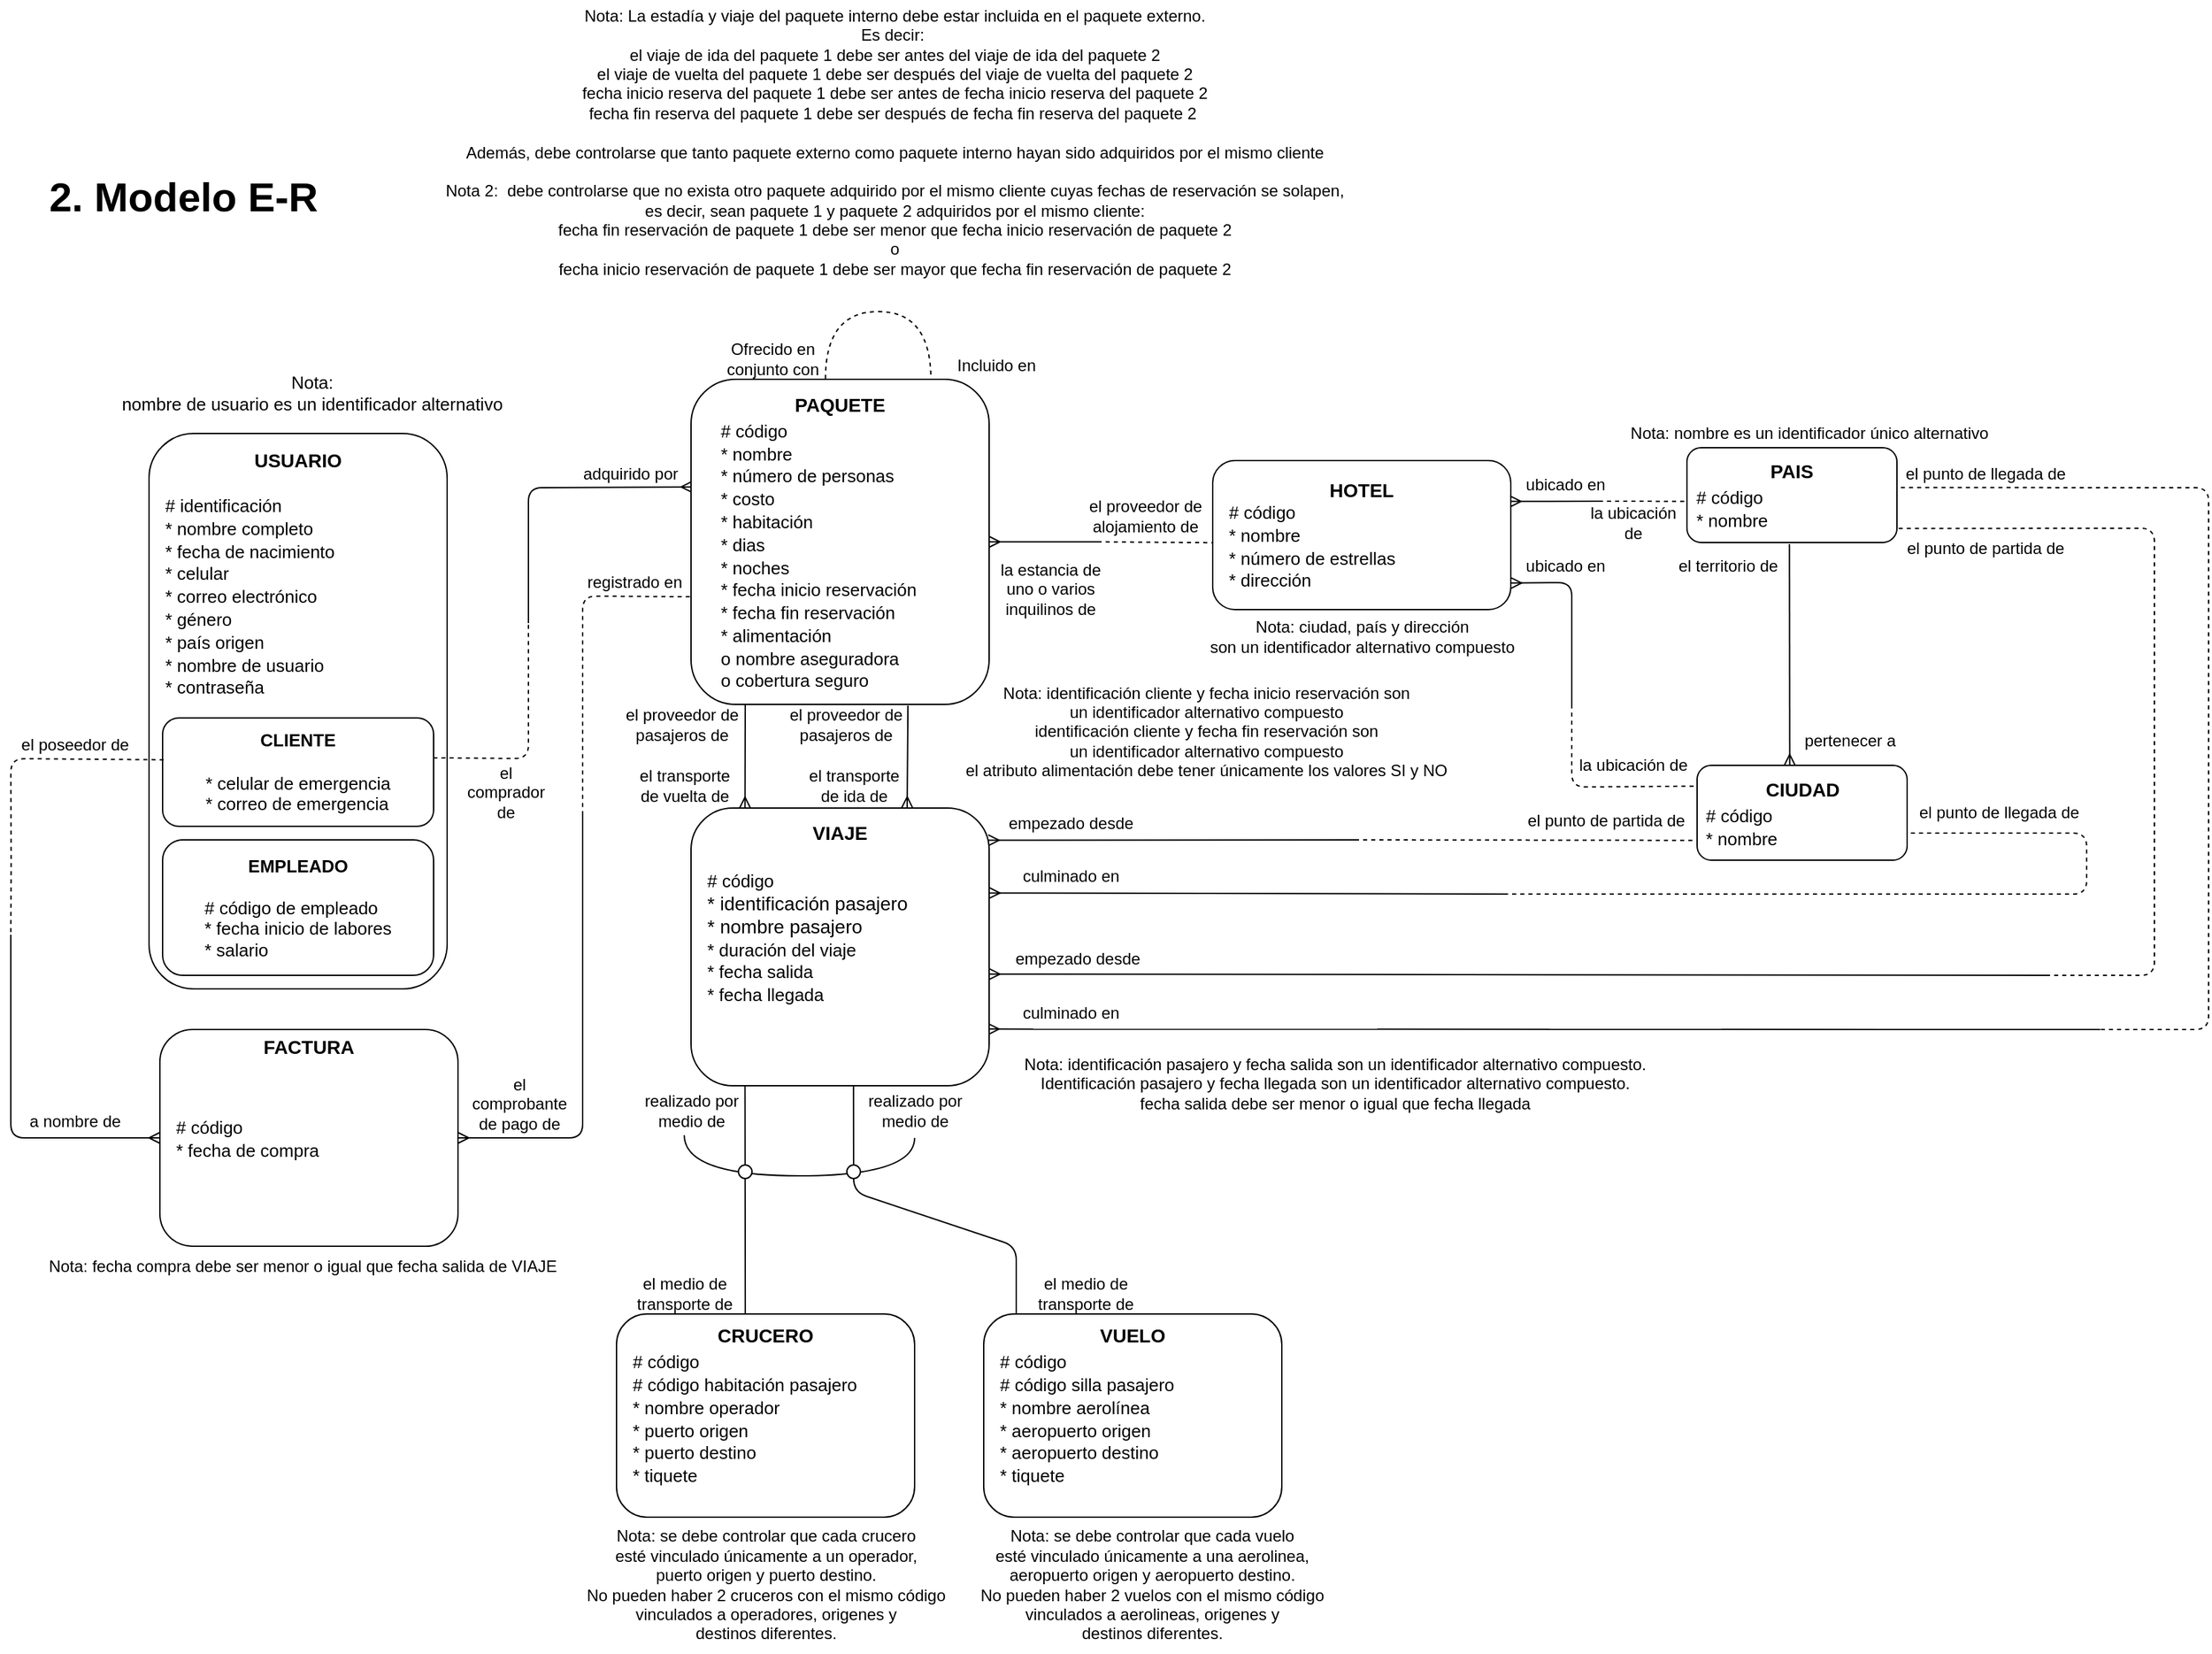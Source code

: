 <mxfile version="20.0.3"><diagram id="R2lEEEUBdFMjLlhIrx00" name="Diagrama Entidad Relación"><mxGraphModel dx="2231" dy="1856" grid="1" gridSize="10" guides="1" tooltips="1" connect="1" arrows="1" fold="1" page="1" pageScale="1" pageWidth="850" pageHeight="1100" math="0" shadow="0" extFonts="Permanent Marker^https://fonts.googleapis.com/css?family=Permanent+Marker"><root><mxCell id="0"/><mxCell id="1" parent="0"/><mxCell id="GfgTnS8C45T0fC-IX14i-30" value="" style="group" parent="1" connectable="0" vertex="1"><mxGeometry x="1222.5" y="285" width="155" height="79.52" as="geometry"/></mxCell><mxCell id="GfgTnS8C45T0fC-IX14i-31" value="&lt;font style=&quot;font-size: 14px;&quot;&gt;&lt;b style=&quot;&quot;&gt;&lt;font style=&quot;font-size: 14px;&quot;&gt;CIUDAD&lt;/font&gt;&lt;/b&gt;&lt;br&gt;&lt;br&gt;&lt;/font&gt;&lt;div style=&quot;text-align: left; font-size: 14px;&quot;&gt;&lt;br&gt;&lt;/div&gt;" style="rounded=1;whiteSpace=wrap;html=1;shadow=0;strokeColor=default;" parent="GfgTnS8C45T0fC-IX14i-30" vertex="1"><mxGeometry width="155" height="70.003" as="geometry"/></mxCell><mxCell id="GfgTnS8C45T0fC-IX14i-32" value="&lt;span style=&quot;font-size: 13px;&quot;&gt;# código&lt;/span&gt;&lt;br style=&quot;padding: 0px; margin: 0px; font-size: 13px;&quot;&gt;&lt;span style=&quot;font-size: 13px;&quot;&gt;* nombre&lt;/span&gt;" style="text;html=1;align=left;verticalAlign=middle;resizable=0;points=[];autosize=1;strokeColor=none;fillColor=none;fontSize=14;" parent="GfgTnS8C45T0fC-IX14i-30" vertex="1"><mxGeometry x="4.846" y="19.998" width="80" height="50" as="geometry"/></mxCell><mxCell id="GfgTnS8C45T0fC-IX14i-27" value="" style="group" parent="1" connectable="0" vertex="1"><mxGeometry x="1215" y="50.48" width="155" height="79.52" as="geometry"/></mxCell><mxCell id="GfgTnS8C45T0fC-IX14i-28" value="&lt;font style=&quot;font-size: 14px;&quot;&gt;&lt;b style=&quot;&quot;&gt;&lt;font style=&quot;font-size: 14px;&quot;&gt;PAIS&lt;/font&gt;&lt;/b&gt;&lt;br&gt;&lt;br&gt;&lt;/font&gt;&lt;div style=&quot;text-align: left; font-size: 14px;&quot;&gt;&lt;br&gt;&lt;/div&gt;" style="rounded=1;whiteSpace=wrap;html=1;shadow=0;strokeColor=default;" parent="GfgTnS8C45T0fC-IX14i-27" vertex="1"><mxGeometry width="155" height="70.003" as="geometry"/></mxCell><mxCell id="GfgTnS8C45T0fC-IX14i-29" value="&lt;span style=&quot;font-size: 13px;&quot;&gt;# código&lt;/span&gt;&lt;br style=&quot;padding: 0px; margin: 0px; font-size: 13px;&quot;&gt;&lt;span style=&quot;font-size: 13px;&quot;&gt;* nombre&lt;/span&gt;" style="text;html=1;align=left;verticalAlign=middle;resizable=0;points=[];autosize=1;strokeColor=none;fillColor=none;fontSize=14;" parent="GfgTnS8C45T0fC-IX14i-27" vertex="1"><mxGeometry x="4.846" y="19.998" width="80" height="50" as="geometry"/></mxCell><mxCell id="GfgTnS8C45T0fC-IX14i-24" value="" style="group" parent="1" connectable="0" vertex="1"><mxGeometry x="865" y="60" width="220" height="110" as="geometry"/></mxCell><mxCell id="GfgTnS8C45T0fC-IX14i-25" value="&lt;font style=&quot;font-size: 14px;&quot;&gt;&lt;b style=&quot;&quot;&gt;&lt;font style=&quot;font-size: 14px;&quot;&gt;HOTEL&lt;/font&gt;&lt;/b&gt;&lt;br&gt;&lt;br&gt;&lt;br&gt;&lt;br&gt;&lt;/font&gt;&lt;div style=&quot;text-align: left; font-size: 14px;&quot;&gt;&lt;br&gt;&lt;/div&gt;" style="rounded=1;whiteSpace=wrap;html=1;shadow=0;strokeColor=default;" parent="GfgTnS8C45T0fC-IX14i-24" vertex="1"><mxGeometry width="220" height="110" as="geometry"/></mxCell><mxCell id="GfgTnS8C45T0fC-IX14i-26" value="&lt;span style=&quot;font-size: 13px;&quot;&gt;# código&lt;/span&gt;&lt;br style=&quot;padding: 0px; margin: 0px; font-size: 13px;&quot;&gt;&lt;span style=&quot;font-size: 13px;&quot;&gt;* nombre&lt;/span&gt;&lt;br style=&quot;padding: 0px; margin: 0px; font-size: 13px;&quot;&gt;&lt;span style=&quot;font-size: 13px;&quot;&gt;* número de estrellas&lt;/span&gt;&lt;br style=&quot;padding: 0px; margin: 0px; font-size: 13px;&quot;&gt;&lt;span style=&quot;font-size: 13px;&quot;&gt;* dirección&lt;/span&gt;" style="text;html=1;align=left;verticalAlign=middle;resizable=0;points=[];autosize=1;strokeColor=none;fillColor=none;fontSize=14;" parent="GfgTnS8C45T0fC-IX14i-24" vertex="1"><mxGeometry x="10" y="22.812" width="150" height="80" as="geometry"/></mxCell><mxCell id="GfgTnS8C45T0fC-IX14i-20" value="" style="group" parent="1" connectable="0" vertex="1"><mxGeometry x="696" y="690" width="220" height="150" as="geometry"/></mxCell><mxCell id="GfgTnS8C45T0fC-IX14i-21" value="&lt;font style=&quot;font-size: 14px;&quot;&gt;&lt;b&gt;VUELO&lt;/b&gt;&lt;br&gt;&lt;br&gt;&lt;br&gt;&lt;br&gt;&lt;br&gt;&lt;br&gt;&lt;br&gt;&lt;/font&gt;&lt;div style=&quot;text-align: left; font-size: 14px;&quot;&gt;&lt;br&gt;&lt;/div&gt;" style="rounded=1;whiteSpace=wrap;html=1;shadow=0;strokeColor=default;" parent="GfgTnS8C45T0fC-IX14i-20" vertex="1"><mxGeometry width="220" height="150" as="geometry"/></mxCell><mxCell id="GfgTnS8C45T0fC-IX14i-22" value="&lt;span style=&quot;font-size: 13px;&quot;&gt;# código&lt;/span&gt;&lt;br style=&quot;padding: 0px; margin: 0px; font-size: 13px;&quot;&gt;&lt;span style=&quot;font-size: 13px;&quot;&gt;# código silla pasajero&lt;/span&gt;&lt;br style=&quot;padding: 0px; margin: 0px; font-size: 13px;&quot;&gt;&lt;span style=&quot;font-size: 13px;&quot;&gt;* nombre aerolínea&lt;/span&gt;&lt;br style=&quot;padding: 0px; margin: 0px; font-size: 13px;&quot;&gt;&lt;span style=&quot;font-size: 13px;&quot;&gt;* aeropuerto origen&lt;/span&gt;&lt;br style=&quot;padding: 0px; margin: 0px; font-size: 13px;&quot;&gt;&lt;span style=&quot;font-size: 13px;&quot;&gt;* aeropuerto destino&lt;/span&gt;&lt;br style=&quot;padding: 0px; margin: 0px; font-size: 13px;&quot;&gt;&lt;span style=&quot;font-size: 13px;&quot;&gt;* tiquete&lt;/span&gt;" style="text;html=1;align=left;verticalAlign=middle;resizable=0;points=[];autosize=1;strokeColor=none;fillColor=none;fontSize=14;" parent="GfgTnS8C45T0fC-IX14i-20" vertex="1"><mxGeometry x="10" y="21.562" width="150" height="110" as="geometry"/></mxCell><mxCell id="GfgTnS8C45T0fC-IX14i-17" value="" style="group" parent="1" connectable="0" vertex="1"><mxGeometry x="425" y="690" width="220" height="150" as="geometry"/></mxCell><mxCell id="GfgTnS8C45T0fC-IX14i-18" value="&lt;font style=&quot;font-size: 14px;&quot;&gt;&lt;b style=&quot;&quot;&gt;&lt;font style=&quot;font-size: 14px;&quot;&gt;CRUCERO&lt;/font&gt;&lt;/b&gt;&lt;br&gt;&lt;br&gt;&lt;br&gt;&lt;br&gt;&lt;br&gt;&lt;br&gt;&lt;br&gt;&lt;/font&gt;&lt;div style=&quot;text-align: left; font-size: 14px;&quot;&gt;&lt;br&gt;&lt;/div&gt;" style="rounded=1;whiteSpace=wrap;html=1;shadow=0;strokeColor=default;" parent="GfgTnS8C45T0fC-IX14i-17" vertex="1"><mxGeometry width="220" height="150" as="geometry"/></mxCell><mxCell id="GfgTnS8C45T0fC-IX14i-19" value="&lt;span style=&quot;font-size: 13px;&quot;&gt;# código&lt;/span&gt;&lt;br style=&quot;padding: 0px; margin: 0px; font-size: 13px;&quot;&gt;&lt;span style=&quot;font-size: 13px;&quot;&gt;# código habitación pasajero&lt;/span&gt;&lt;br style=&quot;padding: 0px; margin: 0px; font-size: 13px;&quot;&gt;&lt;span style=&quot;font-size: 13px;&quot;&gt;* nombre operador&lt;/span&gt;&lt;br style=&quot;padding: 0px; margin: 0px; font-size: 13px;&quot;&gt;&lt;span style=&quot;font-size: 13px;&quot;&gt;* puerto origen&lt;/span&gt;&lt;br style=&quot;padding: 0px; margin: 0px; font-size: 13px;&quot;&gt;&lt;span style=&quot;font-size: 13px;&quot;&gt;* puerto destino&lt;/span&gt;&lt;br style=&quot;padding: 0px; margin: 0px; font-size: 13px;&quot;&gt;&lt;span style=&quot;font-size: 13px;&quot;&gt;* tiquete&lt;/span&gt;" style="text;html=1;align=left;verticalAlign=middle;resizable=0;points=[];autosize=1;strokeColor=none;fillColor=none;fontSize=14;" parent="GfgTnS8C45T0fC-IX14i-17" vertex="1"><mxGeometry x="10" y="21.562" width="190" height="110" as="geometry"/></mxCell><mxCell id="GfgTnS8C45T0fC-IX14i-4" value="" style="group" parent="1" connectable="0" vertex="1"><mxGeometry x="80" y="40" width="220" height="410" as="geometry"/></mxCell><mxCell id="GfgTnS8C45T0fC-IX14i-5" value="&lt;font style=&quot;font-size: 14px;&quot;&gt;&lt;b style=&quot;&quot;&gt;&lt;font style=&quot;font-size: 14px;&quot;&gt;USUARIO&lt;/font&gt;&lt;/b&gt;&lt;br&gt;&lt;br&gt;&lt;br&gt;&lt;br&gt;&lt;br&gt;&lt;br&gt;&lt;br&gt;&lt;br&gt;&lt;br&gt;&lt;br&gt;&lt;br&gt;&lt;br&gt;&lt;br&gt;&lt;br&gt;&lt;br&gt;&lt;br&gt;&lt;br&gt;&lt;br&gt;&lt;br&gt;&lt;br&gt;&lt;br&gt;&lt;br&gt;&lt;/font&gt;&lt;div style=&quot;text-align: left; font-size: 14px;&quot;&gt;&lt;br&gt;&lt;/div&gt;" style="rounded=1;whiteSpace=wrap;html=1;shadow=0;strokeColor=default;" parent="GfgTnS8C45T0fC-IX14i-4" vertex="1"><mxGeometry width="220" height="410" as="geometry"/></mxCell><mxCell id="GfgTnS8C45T0fC-IX14i-6" value="&lt;span style=&quot;font-size: 13px;&quot;&gt;# identificación&lt;/span&gt;&lt;br style=&quot;padding: 0px; margin: 0px; font-size: 13px;&quot;&gt;&lt;span style=&quot;font-size: 13px;&quot;&gt;* nombre completo&lt;/span&gt;&lt;br style=&quot;padding: 0px; margin: 0px; font-size: 13px;&quot;&gt;&lt;span style=&quot;font-size: 13px;&quot;&gt;* fecha de nacimiento&lt;/span&gt;&lt;br style=&quot;padding: 0px; margin: 0px; font-size: 13px;&quot;&gt;&lt;span style=&quot;font-size: 13px;&quot;&gt;* celular&lt;/span&gt;&lt;br style=&quot;padding: 0px; margin: 0px; font-size: 13px;&quot;&gt;&lt;span style=&quot;font-size: 13px;&quot;&gt;* correo electrónico&lt;/span&gt;&lt;br style=&quot;padding: 0px; margin: 0px; font-size: 13px;&quot;&gt;&lt;span style=&quot;font-size: 13px;&quot;&gt;* género&lt;/span&gt;&lt;br style=&quot;padding: 0px; margin: 0px; font-size: 13px;&quot;&gt;&lt;span style=&quot;font-size: 13px;&quot;&gt;* país origen&lt;/span&gt;&lt;br style=&quot;padding: 0px; margin: 0px; font-size: 13px;&quot;&gt;&lt;span style=&quot;font-size: 13px;&quot;&gt;* nombre de usuario&lt;/span&gt;&lt;br style=&quot;padding: 0px; margin: 0px; font-size: 13px;&quot;&gt;&lt;span style=&quot;font-size: 13px;&quot;&gt;* contraseña&lt;/span&gt;" style="text;html=1;align=left;verticalAlign=middle;resizable=0;points=[];autosize=1;strokeColor=none;fillColor=none;fontSize=14;" parent="GfgTnS8C45T0fC-IX14i-4" vertex="1"><mxGeometry x="10" y="39.998" width="150" height="160" as="geometry"/></mxCell><mxCell id="GfgTnS8C45T0fC-IX14i-7" value="&lt;b&gt;CLIENTE&lt;/b&gt;&lt;br&gt;&lt;br&gt;&lt;div style=&quot;text-align: left&quot;&gt;&lt;span&gt;* celular de emergencia&lt;/span&gt;&lt;/div&gt;&lt;div style=&quot;text-align: left&quot;&gt;&lt;span&gt;* correo de emergencia&lt;/span&gt;&lt;/div&gt;" style="rounded=1;whiteSpace=wrap;html=1;fontSize=13;" parent="GfgTnS8C45T0fC-IX14i-4" vertex="1"><mxGeometry x="10" y="210" width="200" height="80" as="geometry"/></mxCell><mxCell id="GfgTnS8C45T0fC-IX14i-8" value="&lt;b&gt;EMPLEADO&lt;/b&gt;&lt;br&gt;&lt;br&gt;&lt;div style=&quot;text-align: left&quot;&gt;&lt;span&gt;# código de empleado&lt;/span&gt;&lt;/div&gt;&lt;div style=&quot;text-align: left&quot;&gt;&lt;span&gt;* fecha inicio de labores&lt;/span&gt;&lt;/div&gt;&lt;div style=&quot;text-align: left&quot;&gt;&lt;span&gt;* salario&lt;/span&gt;&lt;/div&gt;" style="rounded=1;whiteSpace=wrap;html=1;fontSize=13;" parent="GfgTnS8C45T0fC-IX14i-4" vertex="1"><mxGeometry x="10" y="300" width="200" height="100" as="geometry"/></mxCell><mxCell id="ofobiJcvjBuwAgD950an-23" value="Nota: identificación pasajero y fecha salida son un identificador alternativo compuesto. &lt;br&gt;Identificación pasajero y fecha llegada son un identificador alternativo compuesto.&lt;br&gt;fecha salida debe ser menor o igual que fecha llegada" style="text;html=1;align=center;verticalAlign=middle;resizable=0;points=[];autosize=1;strokeColor=none;fillColor=none;fontSize=12;" parent="1" vertex="1"><mxGeometry x="715" y="490" width="480" height="60" as="geometry"/></mxCell><mxCell id="ofobiJcvjBuwAgD950an-32" value="Nota:&amp;nbsp;identificación cliente y fecha inicio reservación son &lt;br&gt;un identificador alternativo compuesto&lt;br&gt;identificación cliente y fecha fin reservación son &lt;br&gt;un identificador alternativo compuesto&lt;br&gt;el atributo alimentación debe tener únicamente los valores SI y NO" style="text;html=1;align=center;verticalAlign=middle;resizable=0;points=[];autosize=1;strokeColor=none;fillColor=none;fontSize=12;" parent="1" vertex="1"><mxGeometry x="670" y="214.5" width="380" height="90" as="geometry"/></mxCell><mxCell id="ofobiJcvjBuwAgD950an-47" value="el &lt;br style=&quot;font-size: 12px;&quot;&gt;comprador&lt;br style=&quot;font-size: 12px;&quot;&gt;de" style="text;html=1;align=center;verticalAlign=middle;resizable=0;points=[];autosize=1;strokeColor=none;fillColor=none;fontSize=12;" parent="1" vertex="1"><mxGeometry x="308" y="280" width="70" height="50" as="geometry"/></mxCell><mxCell id="ofobiJcvjBuwAgD950an-48" value="adquirido por" style="text;html=1;align=center;verticalAlign=middle;resizable=0;points=[];autosize=1;strokeColor=none;fillColor=none;fontSize=12;" parent="1" vertex="1"><mxGeometry x="390" y="60" width="90" height="20" as="geometry"/></mxCell><mxCell id="ofobiJcvjBuwAgD950an-45" value="" style="endArrow=none;html=1;fontSize=13;strokeColor=default;elbow=vertical;exitX=0.999;exitY=0.368;exitDx=0;exitDy=0;strokeWidth=1;shadow=0;sketch=0;dashed=1;exitPerimeter=0;" parent="1" source="GfgTnS8C45T0fC-IX14i-7" edge="1"><mxGeometry width="50" height="50" relative="1" as="geometry"><mxPoint x="300" y="280" as="sourcePoint"/><mxPoint x="360" y="180" as="targetPoint"/><Array as="points"><mxPoint x="360" y="280"/></Array></mxGeometry></mxCell><mxCell id="ofobiJcvjBuwAgD950an-46" value="" style="endArrow=ERmany;html=1;fontSize=13;strokeColor=default;elbow=vertical;strokeWidth=1;shadow=0;sketch=0;endFill=0;entryX=0.003;entryY=0.331;entryDx=0;entryDy=0;entryPerimeter=0;" parent="1" target="GfgTnS8C45T0fC-IX14i-11" edge="1"><mxGeometry width="50" height="50" relative="1" as="geometry"><mxPoint x="360" y="180" as="sourcePoint"/><mxPoint x="480" y="80" as="targetPoint"/><Array as="points"><mxPoint x="360" y="80"/></Array></mxGeometry></mxCell><mxCell id="ofobiJcvjBuwAgD950an-56" value="" style="endArrow=none;html=1;shadow=0;sketch=0;fontSize=13;strokeColor=default;strokeWidth=1;elbow=vertical;exitX=0.545;exitY=1.001;exitDx=0;exitDy=0;exitPerimeter=0;" parent="1" source="GfgTnS8C45T0fC-IX14i-15" edge="1"><mxGeometry width="50" height="50" relative="1" as="geometry"><mxPoint x="600.56" y="525.9" as="sourcePoint"/><mxPoint x="720" y="690" as="targetPoint"/><Array as="points"><mxPoint x="600" y="600"/><mxPoint x="720" y="640"/></Array></mxGeometry></mxCell><mxCell id="ofobiJcvjBuwAgD950an-57" value="" style="endArrow=none;html=1;shadow=0;sketch=0;fontSize=13;strokeColor=default;strokeWidth=1;elbow=vertical;exitX=0.181;exitY=1.002;exitDx=0;exitDy=0;exitPerimeter=0;entryX=0.432;entryY=-0.001;entryDx=0;entryDy=0;entryPerimeter=0;" parent="1" source="GfgTnS8C45T0fC-IX14i-15" target="GfgTnS8C45T0fC-IX14i-18" edge="1"><mxGeometry width="50" height="50" relative="1" as="geometry"><mxPoint x="520.26" y="524.64" as="sourcePoint"/><mxPoint x="520" y="690" as="targetPoint"/><Array as="points"><mxPoint x="520" y="660"/></Array></mxGeometry></mxCell><mxCell id="ofobiJcvjBuwAgD950an-58" value="" style="endArrow=none;html=1;shadow=0;sketch=0;fontSize=13;strokeColor=default;strokeWidth=1;elbow=vertical;edgeStyle=orthogonalEdgeStyle;curved=1;" parent="1" edge="1"><mxGeometry width="50" height="50" relative="1" as="geometry"><mxPoint x="645" y="560" as="sourcePoint"/><mxPoint x="475" y="558" as="targetPoint"/><Array as="points"><mxPoint x="645" y="588"/><mxPoint x="475" y="588"/></Array></mxGeometry></mxCell><mxCell id="ofobiJcvjBuwAgD950an-59" value="" style="ellipse;whiteSpace=wrap;html=1;aspect=fixed;rounded=1;sketch=0;fontSize=13;" parent="1" vertex="1"><mxGeometry x="515" y="580" width="10" height="10" as="geometry"/></mxCell><mxCell id="ofobiJcvjBuwAgD950an-61" value="" style="ellipse;whiteSpace=wrap;html=1;aspect=fixed;rounded=1;sketch=0;fontSize=13;" parent="1" vertex="1"><mxGeometry x="595" y="580" width="10" height="10" as="geometry"/></mxCell><mxCell id="ofobiJcvjBuwAgD950an-67" value="Nota: ciudad, país y dirección &lt;br&gt;son un identificador alternativo compuesto" style="text;html=1;align=center;verticalAlign=middle;resizable=0;points=[];autosize=1;strokeColor=none;fillColor=none;fontSize=12;" parent="1" vertex="1"><mxGeometry x="850" y="170" width="250" height="40" as="geometry"/></mxCell><mxCell id="ofobiJcvjBuwAgD950an-68" value="" style="endArrow=none;html=1;shadow=0;sketch=0;fontSize=13;strokeColor=default;strokeWidth=1;elbow=vertical;startArrow=ERmany;startFill=0;exitX=1;exitY=0.5;exitDx=0;exitDy=0;" parent="1" source="GfgTnS8C45T0fC-IX14i-11" edge="1"><mxGeometry width="50" height="50" relative="1" as="geometry"><mxPoint x="703.96" y="119" as="sourcePoint"/><mxPoint x="780" y="120" as="targetPoint"/></mxGeometry></mxCell><mxCell id="ofobiJcvjBuwAgD950an-69" value="" style="endArrow=none;html=1;shadow=0;sketch=0;fontSize=13;strokeColor=default;strokeWidth=1;elbow=vertical;startArrow=ERmany;startFill=0;" parent="1" source="GfgTnS8C45T0fC-IX14i-1" edge="1"><mxGeometry width="50" height="50" relative="1" as="geometry"><mxPoint x="311.76" y="559.67" as="sourcePoint"/><mxPoint x="400" y="320" as="targetPoint"/><Array as="points"><mxPoint x="400" y="560"/></Array></mxGeometry></mxCell><mxCell id="jeOID0tS5bbNMOPd4Lsh-1" value="" style="endArrow=ERmany;html=1;rounded=0;endFill=0;exitX=0.824;exitY=1.004;exitDx=0;exitDy=0;entryX=0.725;entryY=-0.001;entryDx=0;entryDy=0;entryPerimeter=0;exitPerimeter=0;" parent="1" source="GfgTnS8C45T0fC-IX14i-12" target="GfgTnS8C45T0fC-IX14i-15" edge="1"><mxGeometry width="50" height="50" relative="1" as="geometry"><mxPoint x="590" y="240" as="sourcePoint"/><mxPoint x="590" y="315" as="targetPoint"/><Array as="points"/></mxGeometry></mxCell><mxCell id="jeOID0tS5bbNMOPd4Lsh-4" value="el proveedor de&lt;br&gt;pasajeros de" style="text;html=1;align=center;verticalAlign=middle;resizable=0;points=[];autosize=1;strokeColor=none;fillColor=none;" parent="1" vertex="1"><mxGeometry x="544" y="240" width="100" height="30" as="geometry"/></mxCell><mxCell id="jeOID0tS5bbNMOPd4Lsh-7" value="" style="endArrow=none;dashed=1;html=1;rounded=0;entryX=0.002;entryY=0.551;entryDx=0;entryDy=0;entryPerimeter=0;" parent="1" target="GfgTnS8C45T0fC-IX14i-25" edge="1"><mxGeometry width="50" height="50" relative="1" as="geometry"><mxPoint x="780" y="120" as="sourcePoint"/><mxPoint x="863.46" y="120.48" as="targetPoint"/></mxGeometry></mxCell><mxCell id="jeOID0tS5bbNMOPd4Lsh-8" value="" style="endArrow=none;html=1;shadow=0;sketch=0;fontSize=13;strokeColor=default;strokeWidth=1;elbow=vertical;startArrow=none;startFill=0;dashed=1;exitX=-0.004;exitY=0.669;exitDx=0;exitDy=0;exitPerimeter=0;" parent="1" source="GfgTnS8C45T0fC-IX14i-11" edge="1"><mxGeometry width="50" height="50" relative="1" as="geometry"><mxPoint x="478.68" y="159.7" as="sourcePoint"/><mxPoint x="400" y="320" as="targetPoint"/><Array as="points"><mxPoint x="400" y="160"/><mxPoint x="400" y="230"/></Array></mxGeometry></mxCell><mxCell id="txOV_3iloJ1IPAW4fMxj-1" value="el &lt;br&gt;comprobante&lt;br&gt;de pago de" style="text;html=1;align=center;verticalAlign=middle;resizable=0;points=[];autosize=1;strokeColor=none;fillColor=none;" parent="1" vertex="1"><mxGeometry x="308" y="510" width="90" height="50" as="geometry"/></mxCell><mxCell id="txOV_3iloJ1IPAW4fMxj-2" value="registrado en" style="text;html=1;align=center;verticalAlign=middle;resizable=0;points=[];autosize=1;strokeColor=none;fillColor=none;" parent="1" vertex="1"><mxGeometry x="393" y="140" width="90" height="20" as="geometry"/></mxCell><mxCell id="txOV_3iloJ1IPAW4fMxj-8" value="el proveedor de&lt;br&gt;alojamiento de" style="text;html=1;align=center;verticalAlign=middle;resizable=0;points=[];autosize=1;strokeColor=none;fillColor=none;" parent="1" vertex="1"><mxGeometry x="765" y="86" width="100" height="30" as="geometry"/></mxCell><mxCell id="txOV_3iloJ1IPAW4fMxj-9" value="la estancia de &lt;br&gt;uno o varios &lt;br&gt;inquilinos de" style="text;html=1;align=center;verticalAlign=middle;resizable=0;points=[];autosize=1;strokeColor=none;fillColor=none;" parent="1" vertex="1"><mxGeometry x="700" y="130" width="90" height="50" as="geometry"/></mxCell><mxCell id="txOV_3iloJ1IPAW4fMxj-12" value="realizado por &lt;br&gt;medio de" style="text;html=1;align=center;verticalAlign=middle;resizable=0;points=[];autosize=1;strokeColor=none;fillColor=none;" parent="1" vertex="1"><mxGeometry x="600" y="520" width="90" height="40" as="geometry"/></mxCell><mxCell id="txOV_3iloJ1IPAW4fMxj-13" value="realizado por &lt;br&gt;medio de" style="text;html=1;align=center;verticalAlign=middle;resizable=0;points=[];autosize=1;strokeColor=none;fillColor=none;" parent="1" vertex="1"><mxGeometry x="435" y="520" width="90" height="40" as="geometry"/></mxCell><mxCell id="txOV_3iloJ1IPAW4fMxj-14" value="el medio de&lt;br&gt;transporte de" style="text;html=1;align=center;verticalAlign=middle;resizable=0;points=[];autosize=1;strokeColor=none;fillColor=none;" parent="1" vertex="1"><mxGeometry x="726" y="660" width="90" height="30" as="geometry"/></mxCell><mxCell id="txOV_3iloJ1IPAW4fMxj-15" value="el medio de&lt;br&gt;transporte de" style="text;html=1;align=center;verticalAlign=middle;resizable=0;points=[];autosize=1;strokeColor=none;fillColor=none;" parent="1" vertex="1"><mxGeometry x="430" y="660" width="90" height="30" as="geometry"/></mxCell><mxCell id="txOV_3iloJ1IPAW4fMxj-16" value="el transporte &lt;br&gt;de ida de" style="text;html=1;align=center;verticalAlign=middle;resizable=0;points=[];autosize=1;strokeColor=none;fillColor=none;" parent="1" vertex="1"><mxGeometry x="555" y="280" width="90" height="40" as="geometry"/></mxCell><mxCell id="p8aBe1tKGBVHJTstKhTm-2" value="Incluido en" style="text;html=1;align=center;verticalAlign=middle;resizable=0;points=[];autosize=1;strokeColor=none;fillColor=none;" parent="1" vertex="1"><mxGeometry x="670" y="-20" width="70" height="20" as="geometry"/></mxCell><mxCell id="p8aBe1tKGBVHJTstKhTm-3" value="Ofrecido en &lt;br&gt;conjunto con" style="text;html=1;align=center;verticalAlign=middle;resizable=0;points=[];autosize=1;strokeColor=none;fillColor=none;" parent="1" vertex="1"><mxGeometry x="500" y="-30" width="80" height="30" as="geometry"/></mxCell><mxCell id="p8aBe1tKGBVHJTstKhTm-4" value="Nota: La estadía y viaje del paquete interno debe estar incluida en el paquete externo.&lt;br&gt;Es decir:&amp;nbsp;&lt;br&gt;el viaje de ida del paquete 1 debe ser antes del viaje de ida del paquete 2&lt;br&gt;el viaje de vuelta del paquete 1 debe ser después del viaje de vuelta del paquete 2&lt;br&gt;fecha inicio reserva del paquete 1 debe ser antes de fecha inicio reserva del paquete 2&lt;br&gt;fecha fin reserva del paquete 1 debe ser después de fecha fin reserva del paquete 2&amp;nbsp;&lt;br&gt;&lt;br&gt;Además, debe controlarse que tanto paquete externo como paquete interno hayan sido adquiridos por el mismo cliente&lt;br&gt;&lt;br&gt;Nota 2:&amp;nbsp;&amp;nbsp;&lt;span style=&quot;text-align: left;&quot;&gt;debe controlarse que no exista otro paquete adquirido por el mismo cliente&amp;nbsp;&lt;/span&gt;&lt;span style=&quot;text-align: left;&quot;&gt;cuyas fechas de reservación se solapen, &lt;br&gt;es decir, sean paquete 1 y paquete 2 adquiridos por el mismo cliente:&lt;br&gt;fecha fin reservación de paquete 1 debe ser menor que fecha inicio reservación de paquete 2&lt;br&gt;o&lt;br&gt;fecha inicio reservación de paquete 1 debe ser mayor que fecha fin reservación de paquete 2&lt;br&gt;&lt;/span&gt;" style="text;html=1;align=center;verticalAlign=middle;resizable=0;points=[];autosize=1;strokeColor=none;fillColor=none;" parent="1" vertex="1"><mxGeometry x="285" y="-280" width="690" height="210" as="geometry"/></mxCell><mxCell id="50_7hgTppdcAE0nEubi--1" value="Nota:&lt;br&gt;nombre de usuario es un identificador alternativo" style="text;html=1;align=center;verticalAlign=middle;resizable=0;points=[];autosize=1;strokeColor=none;fillColor=none;fontSize=13;" parent="1" vertex="1"><mxGeometry x="50" y="-10" width="300" height="40" as="geometry"/></mxCell><mxCell id="DsnlGNqlUshwGfHLHggi-1" value="&lt;font size=&quot;1&quot; style=&quot;&quot;&gt;&lt;b style=&quot;font-size: 30px;&quot;&gt;2. Modelo E-R&lt;/b&gt;&lt;/font&gt;" style="text;html=1;align=center;verticalAlign=middle;resizable=0;points=[];autosize=1;strokeColor=none;fillColor=none;" parent="1" vertex="1"><mxGeometry y="-150" width="210" height="30" as="geometry"/></mxCell><mxCell id="knkzDQxL27ApL8LrHS1c-2" value="" style="endArrow=none;html=1;shadow=0;sketch=0;fontSize=13;strokeColor=default;strokeWidth=1;elbow=vertical;exitX=0;exitY=0.5;exitDx=0;exitDy=0;startArrow=ERmany;startFill=0;" parent="1" source="GfgTnS8C45T0fC-IX14i-1" edge="1"><mxGeometry width="50" height="50" relative="1" as="geometry"><mxPoint x="88.9" y="559.02" as="sourcePoint"/><mxPoint x="-22" y="410" as="targetPoint"/><Array as="points"><mxPoint x="-22" y="560"/></Array></mxGeometry></mxCell><mxCell id="knkzDQxL27ApL8LrHS1c-3" value="" style="endArrow=none;html=1;shadow=0;sketch=0;fontSize=13;strokeColor=default;strokeWidth=1;elbow=vertical;startArrow=none;startFill=0;dashed=1;exitX=0.004;exitY=0.386;exitDx=0;exitDy=0;exitPerimeter=0;" parent="1" source="GfgTnS8C45T0fC-IX14i-7" edge="1"><mxGeometry width="50" height="50" relative="1" as="geometry"><mxPoint x="100" y="280" as="sourcePoint"/><mxPoint x="-22" y="410" as="targetPoint"/><Array as="points"><mxPoint x="-22" y="280"/><mxPoint x="-21.76" y="360"/></Array></mxGeometry></mxCell><mxCell id="knkzDQxL27ApL8LrHS1c-4" value="a nombre de" style="text;html=1;align=center;verticalAlign=middle;resizable=0;points=[];autosize=1;strokeColor=none;fillColor=none;" parent="1" vertex="1"><mxGeometry x="-15" y="538" width="80" height="20" as="geometry"/></mxCell><mxCell id="knkzDQxL27ApL8LrHS1c-5" value="el poseedor de" style="text;html=1;align=center;verticalAlign=middle;resizable=0;points=[];autosize=1;strokeColor=none;fillColor=none;" parent="1" vertex="1"><mxGeometry x="-20" y="260" width="90" height="20" as="geometry"/></mxCell><mxCell id="4TiAN_mPedgaRfXx1UN5-4" value="Nota: nombre es un identificador único alternativo" style="text;html=1;align=center;verticalAlign=middle;resizable=0;points=[];autosize=1;strokeColor=none;fillColor=none;fontSize=12;" parent="1" vertex="1"><mxGeometry x="1165" y="30" width="280" height="20" as="geometry"/></mxCell><mxCell id="4TiAN_mPedgaRfXx1UN5-13" value="" style="endArrow=none;html=1;shadow=0;sketch=0;fontSize=13;strokeColor=default;strokeWidth=1;elbow=vertical;startArrow=ERmany;startFill=0;exitX=0.998;exitY=0.274;exitDx=0;exitDy=0;exitPerimeter=0;" parent="1" source="GfgTnS8C45T0fC-IX14i-25" edge="1"><mxGeometry width="50" height="50" relative="1" as="geometry"><mxPoint x="1087.2" y="89.84" as="sourcePoint"/><mxPoint x="1150" y="90" as="targetPoint"/></mxGeometry></mxCell><mxCell id="4TiAN_mPedgaRfXx1UN5-14" value="" style="endArrow=none;dashed=1;html=1;rounded=0;entryX=-0.008;entryY=0.566;entryDx=0;entryDy=0;entryPerimeter=0;" parent="1" target="GfgTnS8C45T0fC-IX14i-28" edge="1"><mxGeometry width="50" height="50" relative="1" as="geometry"><mxPoint x="1150" y="90" as="sourcePoint"/><mxPoint x="1214.85" y="89.765" as="targetPoint"/></mxGeometry></mxCell><mxCell id="4TiAN_mPedgaRfXx1UN5-15" value="" style="endArrow=none;html=1;shadow=0;sketch=0;fontSize=13;strokeColor=default;strokeWidth=1;elbow=vertical;startArrow=ERmany;startFill=0;exitX=1;exitY=0.822;exitDx=0;exitDy=0;exitPerimeter=0;" parent="1" source="GfgTnS8C45T0fC-IX14i-25" edge="1"><mxGeometry width="50" height="50" relative="1" as="geometry"><mxPoint x="1087.2" y="150" as="sourcePoint"/><mxPoint x="1130" y="240" as="targetPoint"/><Array as="points"><mxPoint x="1130" y="150"/></Array></mxGeometry></mxCell><mxCell id="4TiAN_mPedgaRfXx1UN5-16" value="" style="endArrow=none;dashed=1;html=1;rounded=1;entryX=-0.001;entryY=0.219;entryDx=0;entryDy=0;entryPerimeter=0;" parent="1" target="GfgTnS8C45T0fC-IX14i-31" edge="1"><mxGeometry width="50" height="50" relative="1" as="geometry"><mxPoint x="1130" y="240" as="sourcePoint"/><mxPoint x="1225" y="300.75" as="targetPoint"/><Array as="points"><mxPoint x="1130" y="301"/></Array></mxGeometry></mxCell><mxCell id="4TiAN_mPedgaRfXx1UN5-21" value="" style="endArrow=none;html=1;shadow=0;sketch=0;fontSize=13;strokeColor=default;strokeWidth=1;elbow=vertical;startArrow=ERmany;startFill=0;exitX=0.441;exitY=0;exitDx=0;exitDy=0;exitPerimeter=0;entryX=0.488;entryY=1.016;entryDx=0;entryDy=0;entryPerimeter=0;" parent="1" source="GfgTnS8C45T0fC-IX14i-31" target="GfgTnS8C45T0fC-IX14i-28" edge="1"><mxGeometry width="50" height="50" relative="1" as="geometry"><mxPoint x="1290.85" y="282" as="sourcePoint"/><mxPoint x="1290.107" y="125" as="targetPoint"/></mxGeometry></mxCell><mxCell id="NFmAvRDkaK-i8bxavJe9-2" value="" style="endArrow=none;html=1;shadow=0;sketch=0;fontSize=13;strokeColor=default;strokeWidth=1;elbow=vertical;startArrow=ERmany;startFill=0;exitX=0.997;exitY=0.116;exitDx=0;exitDy=0;exitPerimeter=0;" parent="1" source="GfgTnS8C45T0fC-IX14i-15" edge="1"><mxGeometry width="50" height="50" relative="1" as="geometry"><mxPoint x="700" y="340" as="sourcePoint"/><mxPoint x="970" y="340" as="targetPoint"/></mxGeometry></mxCell><mxCell id="NFmAvRDkaK-i8bxavJe9-3" value="pertenecer a" style="text;html=1;align=center;verticalAlign=middle;resizable=0;points=[];autosize=1;strokeColor=none;fillColor=none;" parent="1" vertex="1"><mxGeometry x="1290" y="252" width="90" height="30" as="geometry"/></mxCell><mxCell id="NFmAvRDkaK-i8bxavJe9-4" value="el territorio de" style="text;html=1;align=center;verticalAlign=middle;resizable=0;points=[];autosize=1;strokeColor=none;fillColor=none;" parent="1" vertex="1"><mxGeometry x="1195" y="123" width="100" height="30" as="geometry"/></mxCell><mxCell id="NFmAvRDkaK-i8bxavJe9-5" value="ubicado en" style="text;html=1;align=center;verticalAlign=middle;resizable=0;points=[];autosize=1;strokeColor=none;fillColor=none;" parent="1" vertex="1"><mxGeometry x="1085" y="123" width="80" height="30" as="geometry"/></mxCell><mxCell id="NFmAvRDkaK-i8bxavJe9-6" value="la ubicación de" style="text;html=1;align=center;verticalAlign=middle;resizable=0;points=[];autosize=1;strokeColor=none;fillColor=none;" parent="1" vertex="1"><mxGeometry x="1125" y="270" width="100" height="30" as="geometry"/></mxCell><mxCell id="NFmAvRDkaK-i8bxavJe9-7" value="el punto de partida de" style="text;html=1;align=center;verticalAlign=middle;resizable=0;points=[];autosize=1;strokeColor=none;fillColor=none;" parent="1" vertex="1"><mxGeometry x="1085" y="310.5" width="140" height="30" as="geometry"/></mxCell><mxCell id="NFmAvRDkaK-i8bxavJe9-8" value="empezado desde" style="text;html=1;align=center;verticalAlign=middle;resizable=0;points=[];autosize=1;strokeColor=none;fillColor=none;" parent="1" vertex="1"><mxGeometry x="700" y="312.5" width="120" height="30" as="geometry"/></mxCell><mxCell id="NFmAvRDkaK-i8bxavJe9-14" value="culminado en" style="text;html=1;align=center;verticalAlign=middle;resizable=0;points=[];autosize=1;strokeColor=none;fillColor=none;" parent="1" vertex="1"><mxGeometry x="715" y="352" width="90" height="30" as="geometry"/></mxCell><mxCell id="NFmAvRDkaK-i8bxavJe9-15" value="el punto de llegada de" style="text;html=1;align=center;verticalAlign=middle;resizable=0;points=[];autosize=1;strokeColor=none;fillColor=none;" parent="1" vertex="1"><mxGeometry x="1375" y="304.5" width="140" height="30" as="geometry"/></mxCell><mxCell id="NFmAvRDkaK-i8bxavJe9-16" value="" style="endArrow=none;dashed=1;html=1;rounded=0;entryX=-0.001;entryY=0.791;entryDx=0;entryDy=0;entryPerimeter=0;" parent="1" target="GfgTnS8C45T0fC-IX14i-31" edge="1"><mxGeometry width="50" height="50" relative="1" as="geometry"><mxPoint x="970" y="340" as="sourcePoint"/><mxPoint x="1223.35" y="339.99" as="targetPoint"/></mxGeometry></mxCell><mxCell id="NFmAvRDkaK-i8bxavJe9-17" value="" style="endArrow=none;html=1;shadow=0;sketch=0;fontSize=13;strokeColor=default;strokeWidth=1;elbow=vertical;startArrow=ERmany;startFill=0;exitX=1;exitY=0.306;exitDx=0;exitDy=0;exitPerimeter=0;" parent="1" source="GfgTnS8C45T0fC-IX14i-15" edge="1"><mxGeometry width="50" height="50" relative="1" as="geometry"><mxPoint x="700" y="380" as="sourcePoint"/><mxPoint x="1080" y="380" as="targetPoint"/></mxGeometry></mxCell><mxCell id="NFmAvRDkaK-i8bxavJe9-18" value="" style="endArrow=none;dashed=1;html=1;rounded=1;entryX=0.997;entryY=0.714;entryDx=0;entryDy=0;entryPerimeter=0;" parent="1" target="GfgTnS8C45T0fC-IX14i-31" edge="1"><mxGeometry width="50" height="50" relative="1" as="geometry"><mxPoint x="1080" y="380.01" as="sourcePoint"/><mxPoint x="1375" y="334.5" as="targetPoint"/><Array as="points"><mxPoint x="1510" y="380"/><mxPoint x="1510" y="335"/></Array></mxGeometry></mxCell><mxCell id="NFmAvRDkaK-i8bxavJe9-19" value="el punto de partida de" style="text;html=1;align=center;verticalAlign=middle;resizable=0;points=[];autosize=1;strokeColor=none;fillColor=none;" parent="1" vertex="1"><mxGeometry x="1365" y="110" width="140" height="30" as="geometry"/></mxCell><mxCell id="NFmAvRDkaK-i8bxavJe9-20" value="" style="endArrow=none;html=1;shadow=0;sketch=0;fontSize=13;strokeColor=default;strokeWidth=1;elbow=vertical;startArrow=ERmany;startFill=0;exitX=1;exitY=0.598;exitDx=0;exitDy=0;exitPerimeter=0;" parent="1" source="GfgTnS8C45T0fC-IX14i-15" edge="1"><mxGeometry width="50" height="50" relative="1" as="geometry"><mxPoint x="700" y="439" as="sourcePoint"/><mxPoint x="1480" y="440" as="targetPoint"/></mxGeometry></mxCell><mxCell id="NFmAvRDkaK-i8bxavJe9-21" value="" style="endArrow=none;dashed=1;html=1;rounded=1;entryX=1.002;entryY=0.852;entryDx=0;entryDy=0;entryPerimeter=0;" parent="1" target="GfgTnS8C45T0fC-IX14i-28" edge="1"><mxGeometry width="50" height="50" relative="1" as="geometry"><mxPoint x="1480" y="440" as="sourcePoint"/><mxPoint x="1365.6" y="110.015" as="targetPoint"/><Array as="points"><mxPoint x="1560" y="440"/><mxPoint x="1560" y="110"/></Array></mxGeometry></mxCell><mxCell id="NFmAvRDkaK-i8bxavJe9-22" value="empezado desde" style="text;html=1;align=center;verticalAlign=middle;resizable=0;points=[];autosize=1;strokeColor=none;fillColor=none;" parent="1" vertex="1"><mxGeometry x="705" y="413" width="120" height="30" as="geometry"/></mxCell><mxCell id="NFmAvRDkaK-i8bxavJe9-23" value="" style="endArrow=none;html=1;shadow=0;sketch=0;fontSize=13;strokeColor=default;strokeWidth=1;elbow=vertical;startArrow=ERmany;startFill=0;exitX=0.997;exitY=0.796;exitDx=0;exitDy=0;exitPerimeter=0;" parent="1" source="GfgTnS8C45T0fC-IX14i-15" edge="1"><mxGeometry width="50" height="50" relative="1" as="geometry"><mxPoint x="700" y="480" as="sourcePoint"/><mxPoint x="1520" y="480" as="targetPoint"/></mxGeometry></mxCell><mxCell id="NFmAvRDkaK-i8bxavJe9-24" value="" style="endArrow=none;dashed=1;html=1;rounded=1;entryX=1.006;entryY=0.42;entryDx=0;entryDy=0;entryPerimeter=0;" parent="1" target="GfgTnS8C45T0fC-IX14i-28" edge="1"><mxGeometry width="50" height="50" relative="1" as="geometry"><mxPoint x="1514.4" y="480" as="sourcePoint"/><mxPoint x="1362.3" y="80" as="targetPoint"/><Array as="points"><mxPoint x="1600" y="480"/><mxPoint x="1600" y="80"/></Array></mxGeometry></mxCell><mxCell id="NFmAvRDkaK-i8bxavJe9-25" value="el punto de llegada de" style="text;html=1;align=center;verticalAlign=middle;resizable=0;points=[];autosize=1;strokeColor=none;fillColor=none;" parent="1" vertex="1"><mxGeometry x="1365" y="55" width="140" height="30" as="geometry"/></mxCell><mxCell id="NFmAvRDkaK-i8bxavJe9-26" value="culminado en" style="text;html=1;align=center;verticalAlign=middle;resizable=0;points=[];autosize=1;strokeColor=none;fillColor=none;" parent="1" vertex="1"><mxGeometry x="715" y="453" width="90" height="30" as="geometry"/></mxCell><mxCell id="EXNguxbxQq799oVYKHN8-1" value="Nota: se debe controlar que cada vuelo &lt;br&gt;esté vinculado únicamente a una aerolinea, &lt;br&gt;aeropuerto origen y aeropuerto destino.&lt;br&gt;No pueden haber 2 vuelos con el mismo código &lt;br&gt;vinculados a aerolineas, origenes y &lt;br&gt;destinos diferentes." style="text;html=1;align=center;verticalAlign=middle;resizable=0;points=[];autosize=1;strokeColor=none;fillColor=none;" parent="1" vertex="1"><mxGeometry x="680" y="840" width="280" height="100" as="geometry"/></mxCell><mxCell id="EXNguxbxQq799oVYKHN8-2" value="Nota: se debe controlar que cada crucero &lt;br&gt;esté vinculado únicamente a un operador, &lt;br&gt;puerto origen y puerto destino.&lt;br&gt;No pueden haber 2 cruceros con el mismo código &lt;br&gt;vinculados a operadores, origenes y &lt;br&gt;destinos diferentes." style="text;html=1;align=center;verticalAlign=middle;resizable=0;points=[];autosize=1;strokeColor=none;fillColor=none;" parent="1" vertex="1"><mxGeometry x="390" y="840" width="290" height="100" as="geometry"/></mxCell><mxCell id="GfgTnS8C45T0fC-IX14i-9" value="" style="group" parent="1" connectable="0" vertex="1"><mxGeometry x="88" y="480" width="220" height="160" as="geometry"/></mxCell><mxCell id="GfgTnS8C45T0fC-IX14i-1" value="&lt;font style=&quot;font-size: 14px;&quot;&gt;&lt;b style=&quot;&quot;&gt;&lt;font style=&quot;font-size: 14px;&quot;&gt;FACTURA&lt;/font&gt;&lt;/b&gt;&lt;br&gt;&lt;br&gt;&lt;br&gt;&lt;br&gt;&lt;br&gt;&lt;br&gt;&lt;br&gt;&lt;br&gt;&lt;/font&gt;&lt;div style=&quot;text-align: left; font-size: 14px;&quot;&gt;&lt;br&gt;&lt;/div&gt;" style="rounded=1;whiteSpace=wrap;html=1;shadow=0;strokeColor=default;" parent="GfgTnS8C45T0fC-IX14i-9" vertex="1"><mxGeometry width="220" height="160" as="geometry"/></mxCell><mxCell id="GfgTnS8C45T0fC-IX14i-2" value="&lt;span style=&quot;font-size: 13px;&quot;&gt;# código&lt;/span&gt;&lt;br style=&quot;padding: 0px; margin: 0px; font-size: 13px;&quot;&gt;&lt;span style=&quot;font-size: 13px;&quot;&gt;* fecha de compra&lt;/span&gt;" style="text;html=1;align=left;verticalAlign=middle;resizable=0;points=[];autosize=1;strokeColor=none;fillColor=none;fontSize=14;" parent="GfgTnS8C45T0fC-IX14i-9" vertex="1"><mxGeometry x="10" y="55" width="130" height="50" as="geometry"/></mxCell><mxCell id="GfgTnS8C45T0fC-IX14i-10" value="" style="group" parent="1" connectable="0" vertex="1"><mxGeometry x="480" width="220" height="240" as="geometry"/></mxCell><mxCell id="GfgTnS8C45T0fC-IX14i-11" value="&lt;font style=&quot;font-size: 14px;&quot;&gt;&lt;b&gt;PAQUETE&lt;/b&gt;&lt;br&gt;&lt;br&gt;&lt;br&gt;&lt;br&gt;&lt;br&gt;&lt;br&gt;&lt;br&gt;&lt;br&gt;&lt;br&gt;&lt;br&gt;&lt;br&gt;&lt;br&gt;&lt;/font&gt;&lt;div style=&quot;text-align: left; font-size: 14px;&quot;&gt;&lt;br&gt;&lt;/div&gt;" style="rounded=1;whiteSpace=wrap;html=1;shadow=0;strokeColor=default;" parent="GfgTnS8C45T0fC-IX14i-10" vertex="1"><mxGeometry width="220" height="240" as="geometry"/></mxCell><mxCell id="GfgTnS8C45T0fC-IX14i-12" value="&lt;span style=&quot;font-size: 13px;&quot;&gt;# código&lt;/span&gt;&lt;br style=&quot;padding: 0px; margin: 0px; font-size: 13px;&quot;&gt;&lt;span style=&quot;font-size: 13px;&quot;&gt;* nombre&lt;/span&gt;&lt;br style=&quot;padding: 0px; margin: 0px; font-size: 13px;&quot;&gt;&lt;span style=&quot;font-size: 13px;&quot;&gt;* número de personas&lt;/span&gt;&lt;br style=&quot;padding: 0px; margin: 0px; font-size: 13px;&quot;&gt;&lt;span style=&quot;font-size: 13px;&quot;&gt;* costo&lt;/span&gt;&lt;br style=&quot;padding: 0px; margin: 0px; font-size: 13px;&quot;&gt;&lt;span style=&quot;font-size: 13px;&quot;&gt;* habitación&lt;/span&gt;&lt;br style=&quot;padding: 0px; margin: 0px; font-size: 13px;&quot;&gt;&lt;span style=&quot;font-size: 13px;&quot;&gt;* dias&lt;/span&gt;&lt;br style=&quot;padding: 0px; margin: 0px; font-size: 13px;&quot;&gt;&lt;span style=&quot;font-size: 13px;&quot;&gt;* noches&lt;/span&gt;&lt;br style=&quot;padding: 0px; margin: 0px; font-size: 13px;&quot;&gt;&lt;span style=&quot;font-size: 13px;&quot;&gt;* fecha inicio reservación&lt;/span&gt;&lt;br style=&quot;padding: 0px; margin: 0px; font-size: 13px;&quot;&gt;&lt;span style=&quot;font-size: 13px;&quot;&gt;* fecha fin reservación&lt;/span&gt;&lt;br style=&quot;padding: 0px; margin: 0px; font-size: 13px;&quot;&gt;&lt;span style=&quot;font-size: 13px;&quot;&gt;* alimentación&lt;/span&gt;&lt;br style=&quot;padding: 0px; margin: 0px; font-size: 13px;&quot;&gt;&lt;span style=&quot;font-size: 13px;&quot;&gt;o nombre aseguradora&lt;/span&gt;&lt;br style=&quot;padding: 0px; margin: 0px; font-size: 13px;&quot;&gt;&lt;span style=&quot;font-size: 13px;&quot;&gt;o cobertura seguro&lt;/span&gt;" style="text;html=1;align=left;verticalAlign=middle;resizable=0;points=[];autosize=1;strokeColor=none;fillColor=none;fontSize=14;" parent="GfgTnS8C45T0fC-IX14i-10" vertex="1"><mxGeometry x="20" y="20" width="170" height="220" as="geometry"/></mxCell><mxCell id="p8aBe1tKGBVHJTstKhTm-1" value="" style="endArrow=none;html=1;shadow=0;sketch=0;fontSize=13;strokeColor=default;strokeWidth=1;elbow=vertical;startArrow=none;startFill=0;dashed=1;exitX=0.451;exitY=-0.001;exitDx=0;exitDy=0;exitPerimeter=0;edgeStyle=orthogonalEdgeStyle;curved=1;" parent="GfgTnS8C45T0fC-IX14i-10" source="GfgTnS8C45T0fC-IX14i-11" target="GfgTnS8C45T0fC-IX14i-11" edge="1"><mxGeometry width="50" height="50" relative="1" as="geometry"><mxPoint x="100.1" as="sourcePoint"/><mxPoint x="192.06" as="targetPoint"/><Array as="points"><mxPoint x="99" y="-50"/><mxPoint x="177" y="-50"/></Array></mxGeometry></mxCell><mxCell id="GfgTnS8C45T0fC-IX14i-14" value="" style="group" parent="1" connectable="0" vertex="1"><mxGeometry x="480" y="316.5" width="220" height="205" as="geometry"/></mxCell><mxCell id="GfgTnS8C45T0fC-IX14i-15" value="&lt;font style=&quot;font-size: 14px;&quot;&gt;&lt;b&gt;VIAJE&lt;/b&gt;&lt;br&gt;&lt;br&gt;&lt;br&gt;&lt;br&gt;&lt;br&gt;&lt;br&gt;&lt;br&gt;&lt;br&gt;&lt;br&gt;&lt;br&gt;&lt;/font&gt;&lt;div style=&quot;text-align: left; font-size: 14px;&quot;&gt;&lt;br&gt;&lt;/div&gt;" style="rounded=1;whiteSpace=wrap;html=1;shadow=0;strokeColor=default;" parent="GfgTnS8C45T0fC-IX14i-14" vertex="1"><mxGeometry width="220" height="205" as="geometry"/></mxCell><mxCell id="GfgTnS8C45T0fC-IX14i-16" value="&lt;span style=&quot;font-size: 13px;&quot;&gt;# código&lt;br&gt;&lt;/span&gt;* identificación pasajero&lt;br&gt;* nombre pasajero&lt;br style=&quot;padding: 0px; margin: 0px; font-size: 13px;&quot;&gt;&lt;span style=&quot;font-size: 13px;&quot;&gt;* duración del viaje&lt;/span&gt;&lt;br style=&quot;padding: 0px; margin: 0px; font-size: 13px;&quot;&gt;&lt;span style=&quot;font-size: 13px;&quot;&gt;* fecha salida&lt;/span&gt;&lt;br style=&quot;padding: 0px; margin: 0px; font-size: 13px;&quot;&gt;&lt;span style=&quot;font-size: 13px;&quot;&gt;* fecha llegada&lt;/span&gt;" style="text;html=1;align=left;verticalAlign=middle;resizable=0;points=[];autosize=1;strokeColor=none;fillColor=none;fontSize=14;" parent="GfgTnS8C45T0fC-IX14i-14" vertex="1"><mxGeometry x="10" y="40.469" width="170" height="110" as="geometry"/></mxCell><mxCell id="GfgTnS8C45T0fC-IX14i-33" value="ubicado en" style="text;html=1;align=center;verticalAlign=middle;resizable=0;points=[];autosize=1;strokeColor=none;fillColor=none;" parent="1" vertex="1"><mxGeometry x="1085" y="63" width="80" height="30" as="geometry"/></mxCell><mxCell id="GfgTnS8C45T0fC-IX14i-34" value="la ubicación&lt;br&gt;de" style="text;html=1;align=center;verticalAlign=middle;resizable=0;points=[];autosize=1;strokeColor=none;fillColor=none;" parent="1" vertex="1"><mxGeometry x="1130" y="86" width="90" height="40" as="geometry"/></mxCell><mxCell id="GfgTnS8C45T0fC-IX14i-35" value="&lt;font style=&quot;font-size: 12px;&quot;&gt;&lt;br&gt;&lt;/font&gt;" style="text;html=1;align=left;verticalAlign=middle;resizable=0;points=[];autosize=1;strokeColor=none;fillColor=none;fontSize=14;" parent="1" vertex="1"><mxGeometry x="890" y="630" width="20" height="30" as="geometry"/></mxCell><mxCell id="GfgTnS8C45T0fC-IX14i-36" value="" style="endArrow=ERmany;html=1;rounded=0;endFill=0;entryX=0.181;entryY=0;entryDx=0;entryDy=0;entryPerimeter=0;" parent="1" target="GfgTnS8C45T0fC-IX14i-15" edge="1"><mxGeometry width="50" height="50" relative="1" as="geometry"><mxPoint x="520" y="240" as="sourcePoint"/><mxPoint x="520.0" y="316.505" as="targetPoint"/><Array as="points"/></mxGeometry></mxCell><mxCell id="GfgTnS8C45T0fC-IX14i-37" value="el transporte &lt;br&gt;de vuelta de" style="text;html=1;align=center;verticalAlign=middle;resizable=0;points=[];autosize=1;strokeColor=none;fillColor=none;" parent="1" vertex="1"><mxGeometry x="430" y="280" width="90" height="40" as="geometry"/></mxCell><mxCell id="GfgTnS8C45T0fC-IX14i-38" value="el proveedor de&lt;br&gt;pasajeros de" style="text;html=1;align=center;verticalAlign=middle;resizable=0;points=[];autosize=1;strokeColor=none;fillColor=none;" parent="1" vertex="1"><mxGeometry x="423" y="240" width="100" height="30" as="geometry"/></mxCell><mxCell id="R3hZBKRDYNc1OLegt5QE-1" value="Nota: fecha compra debe ser menor o igual que fecha salida de VIAJE" style="text;html=1;align=center;verticalAlign=middle;resizable=0;points=[];autosize=1;strokeColor=none;fillColor=none;" parent="1" vertex="1"><mxGeometry x="-7" y="640" width="400" height="30" as="geometry"/></mxCell></root></mxGraphModel></diagram></mxfile>